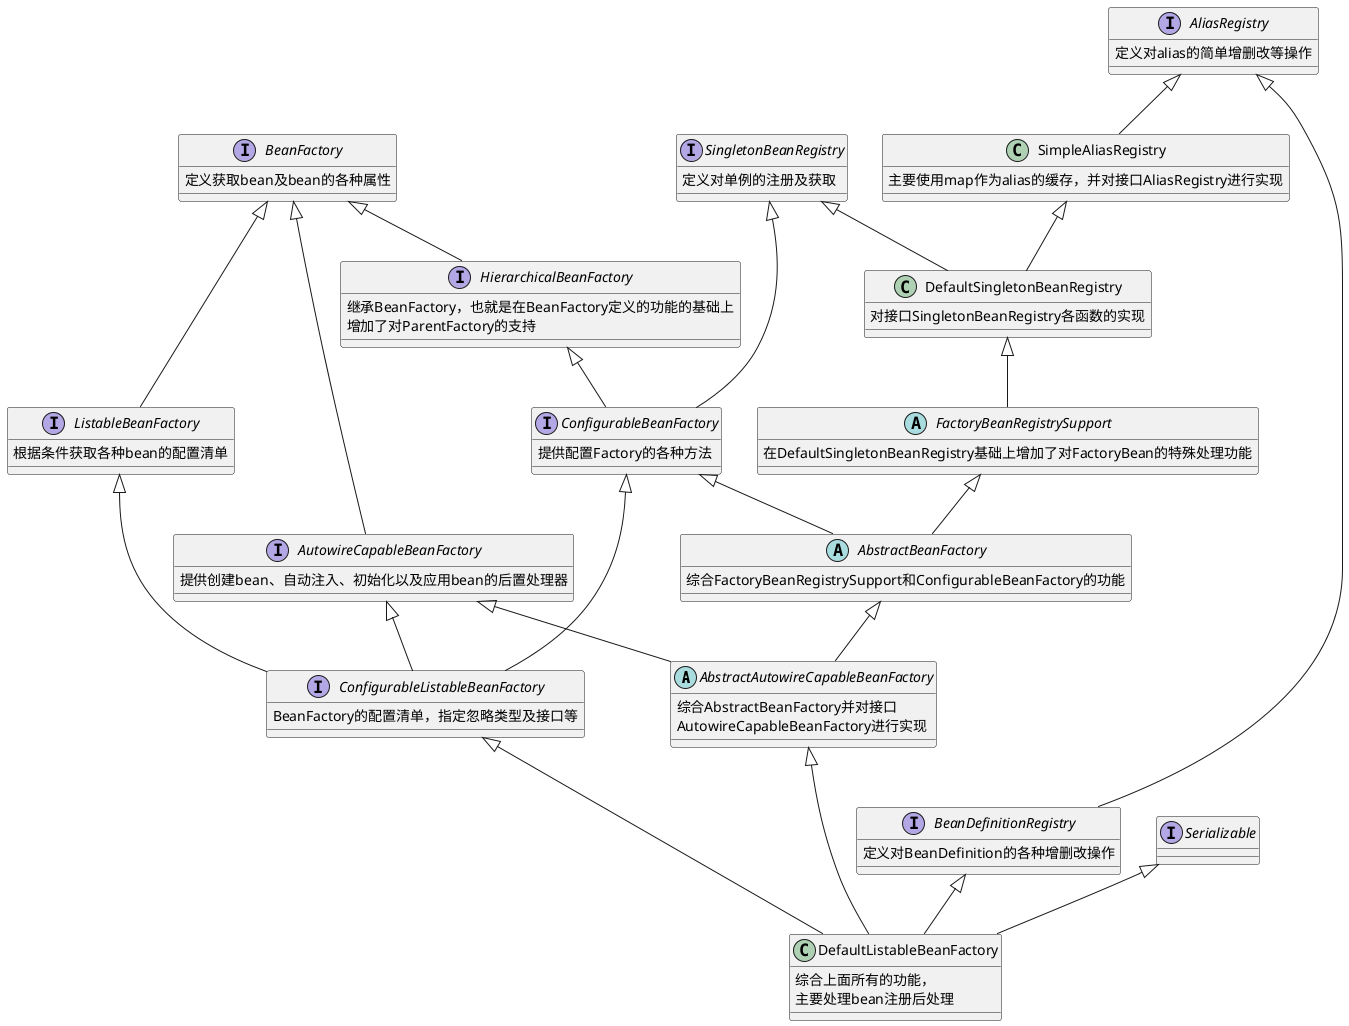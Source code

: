 @startuml

/'DefaultListableBeanFactory的上级'/
abstract class AbstractAutowireCapableBeanFactory{
综合AbstractBeanFactory并对接口
AutowireCapableBeanFactory进行实现
}
interface ConfigurableListableBeanFactory{
BeanFactory的配置清单，指定忽略类型及接口等
}
interface BeanDefinitionRegistry{
定义对BeanDefinition的各种增删改操作
}
interface Serializable
class DefaultListableBeanFactory {
综合上面所有的功能，
主要处理bean注册后处理
}
Serializable <|-- DefaultListableBeanFactory
BeanDefinitionRegistry <|-- DefaultListableBeanFactory
ConfigurableListableBeanFactory <|-- DefaultListableBeanFactory
AbstractAutowireCapableBeanFactory <|--- DefaultListableBeanFactory
/'BeanDefinitionRegistry上级'/
interface AliasRegistry{
定义对alias的简单增删改等操作
}
AliasRegistry <|-- BeanDefinitionRegistry
/'ConfigurableListableBeanFactory'/
interface ListableBeanFactory{
根据条件获取各种bean的配置清单
}
interface AutowireCapableBeanFactory{
提供创建bean、自动注入、初始化以及应用bean的后置处理器
}
interface ConfigurableBeanFactory{
提供配置Factory的各种方法
}
ListableBeanFactory <|-- ConfigurableListableBeanFactory
AutowireCapableBeanFactory <|-- ConfigurableListableBeanFactory
ConfigurableBeanFactory <|--- ConfigurableListableBeanFactory

interface BeanFactory{
定义获取bean及bean的各种属性
}
BeanFactory <|-- ListableBeanFactory

interface HierarchicalBeanFactory{
继承BeanFactory，也就是在BeanFactory定义的功能的基础上
增加了对ParentFactory的支持
}
interface SingletonBeanRegistry{
定义对单例的注册及获取
}
HierarchicalBeanFactory <|-- ConfigurableBeanFactory
SingletonBeanRegistry <|-- ConfigurableBeanFactory

BeanFactory <|-- HierarchicalBeanFactory

abstract class AbstractBeanFactory{
综合FactoryBeanRegistrySupport和ConfigurableBeanFactory的功能
}
AbstractBeanFactory <|-- AbstractAutowireCapableBeanFactory
AutowireCapableBeanFactory <|-- AbstractAutowireCapableBeanFactory

abstract class FactoryBeanRegistrySupport{
在DefaultSingletonBeanRegistry基础上增加了对FactoryBean的特殊处理功能
}

FactoryBeanRegistrySupport <|-- AbstractBeanFactory
ConfigurableBeanFactory <|-- AbstractBeanFactory

BeanFactory <|-- AutowireCapableBeanFactory

class DefaultSingletonBeanRegistry{
对接口SingletonBeanRegistry各函数的实现
}
class SimpleAliasRegistry{
主要使用map作为alias的缓存，并对接口AliasRegistry进行实现
}

DefaultSingletonBeanRegistry <|-- FactoryBeanRegistrySupport
SimpleAliasRegistry <|-- DefaultSingletonBeanRegistry
SingletonBeanRegistry <|-- DefaultSingletonBeanRegistry
AliasRegistry <|-- SimpleAliasRegistry


@enduml